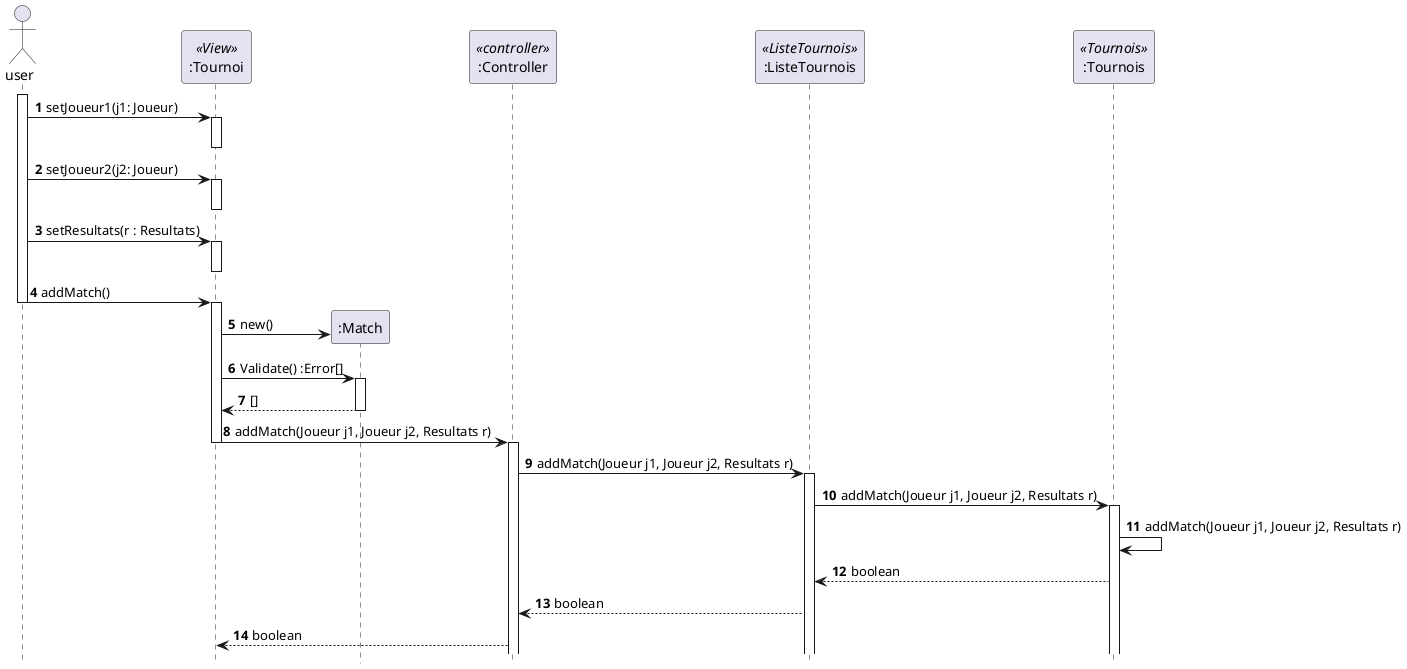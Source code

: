 @startuml SD_ADD_MATCH
autonumber
hide footbox
skinparam shadowing false
actor user as u
participant ":Tournoi" as v <<View>>
participant ":Match" as m
participant ":Controller" as c <<controller>>
participant ":ListeTournois" as lt <<ListeTournois>>
participant ":Tournois" as t <<Tournois>>

activate u
u -> v :setJoueur1(j1: Joueur)
activate v
deactivate v
u -> v :setJoueur2(j2: Joueur)
activate v
deactivate v
u -> v :setResultats(r : Resultats)
activate v
deactivate v
u -> v : addMatch()
deactivate u
activate v
create m
v -> m :new()
v -> m :Validate() :Error[]
activate m
m --> v :[]
deactivate m
v -> c :addMatch(Joueur j1, Joueur j2, Resultats r)
deactivate v
activate c
c -> lt : addMatch(Joueur j1, Joueur j2, Resultats r)
activate lt
lt -> t : addMatch(Joueur j1, Joueur j2, Resultats r)
activate t
t -> t : addMatch(Joueur j1, Joueur j2, Resultats r)
 t --> lt : boolean
 lt --> c : boolean
 c --> v : boolean
@enduml
